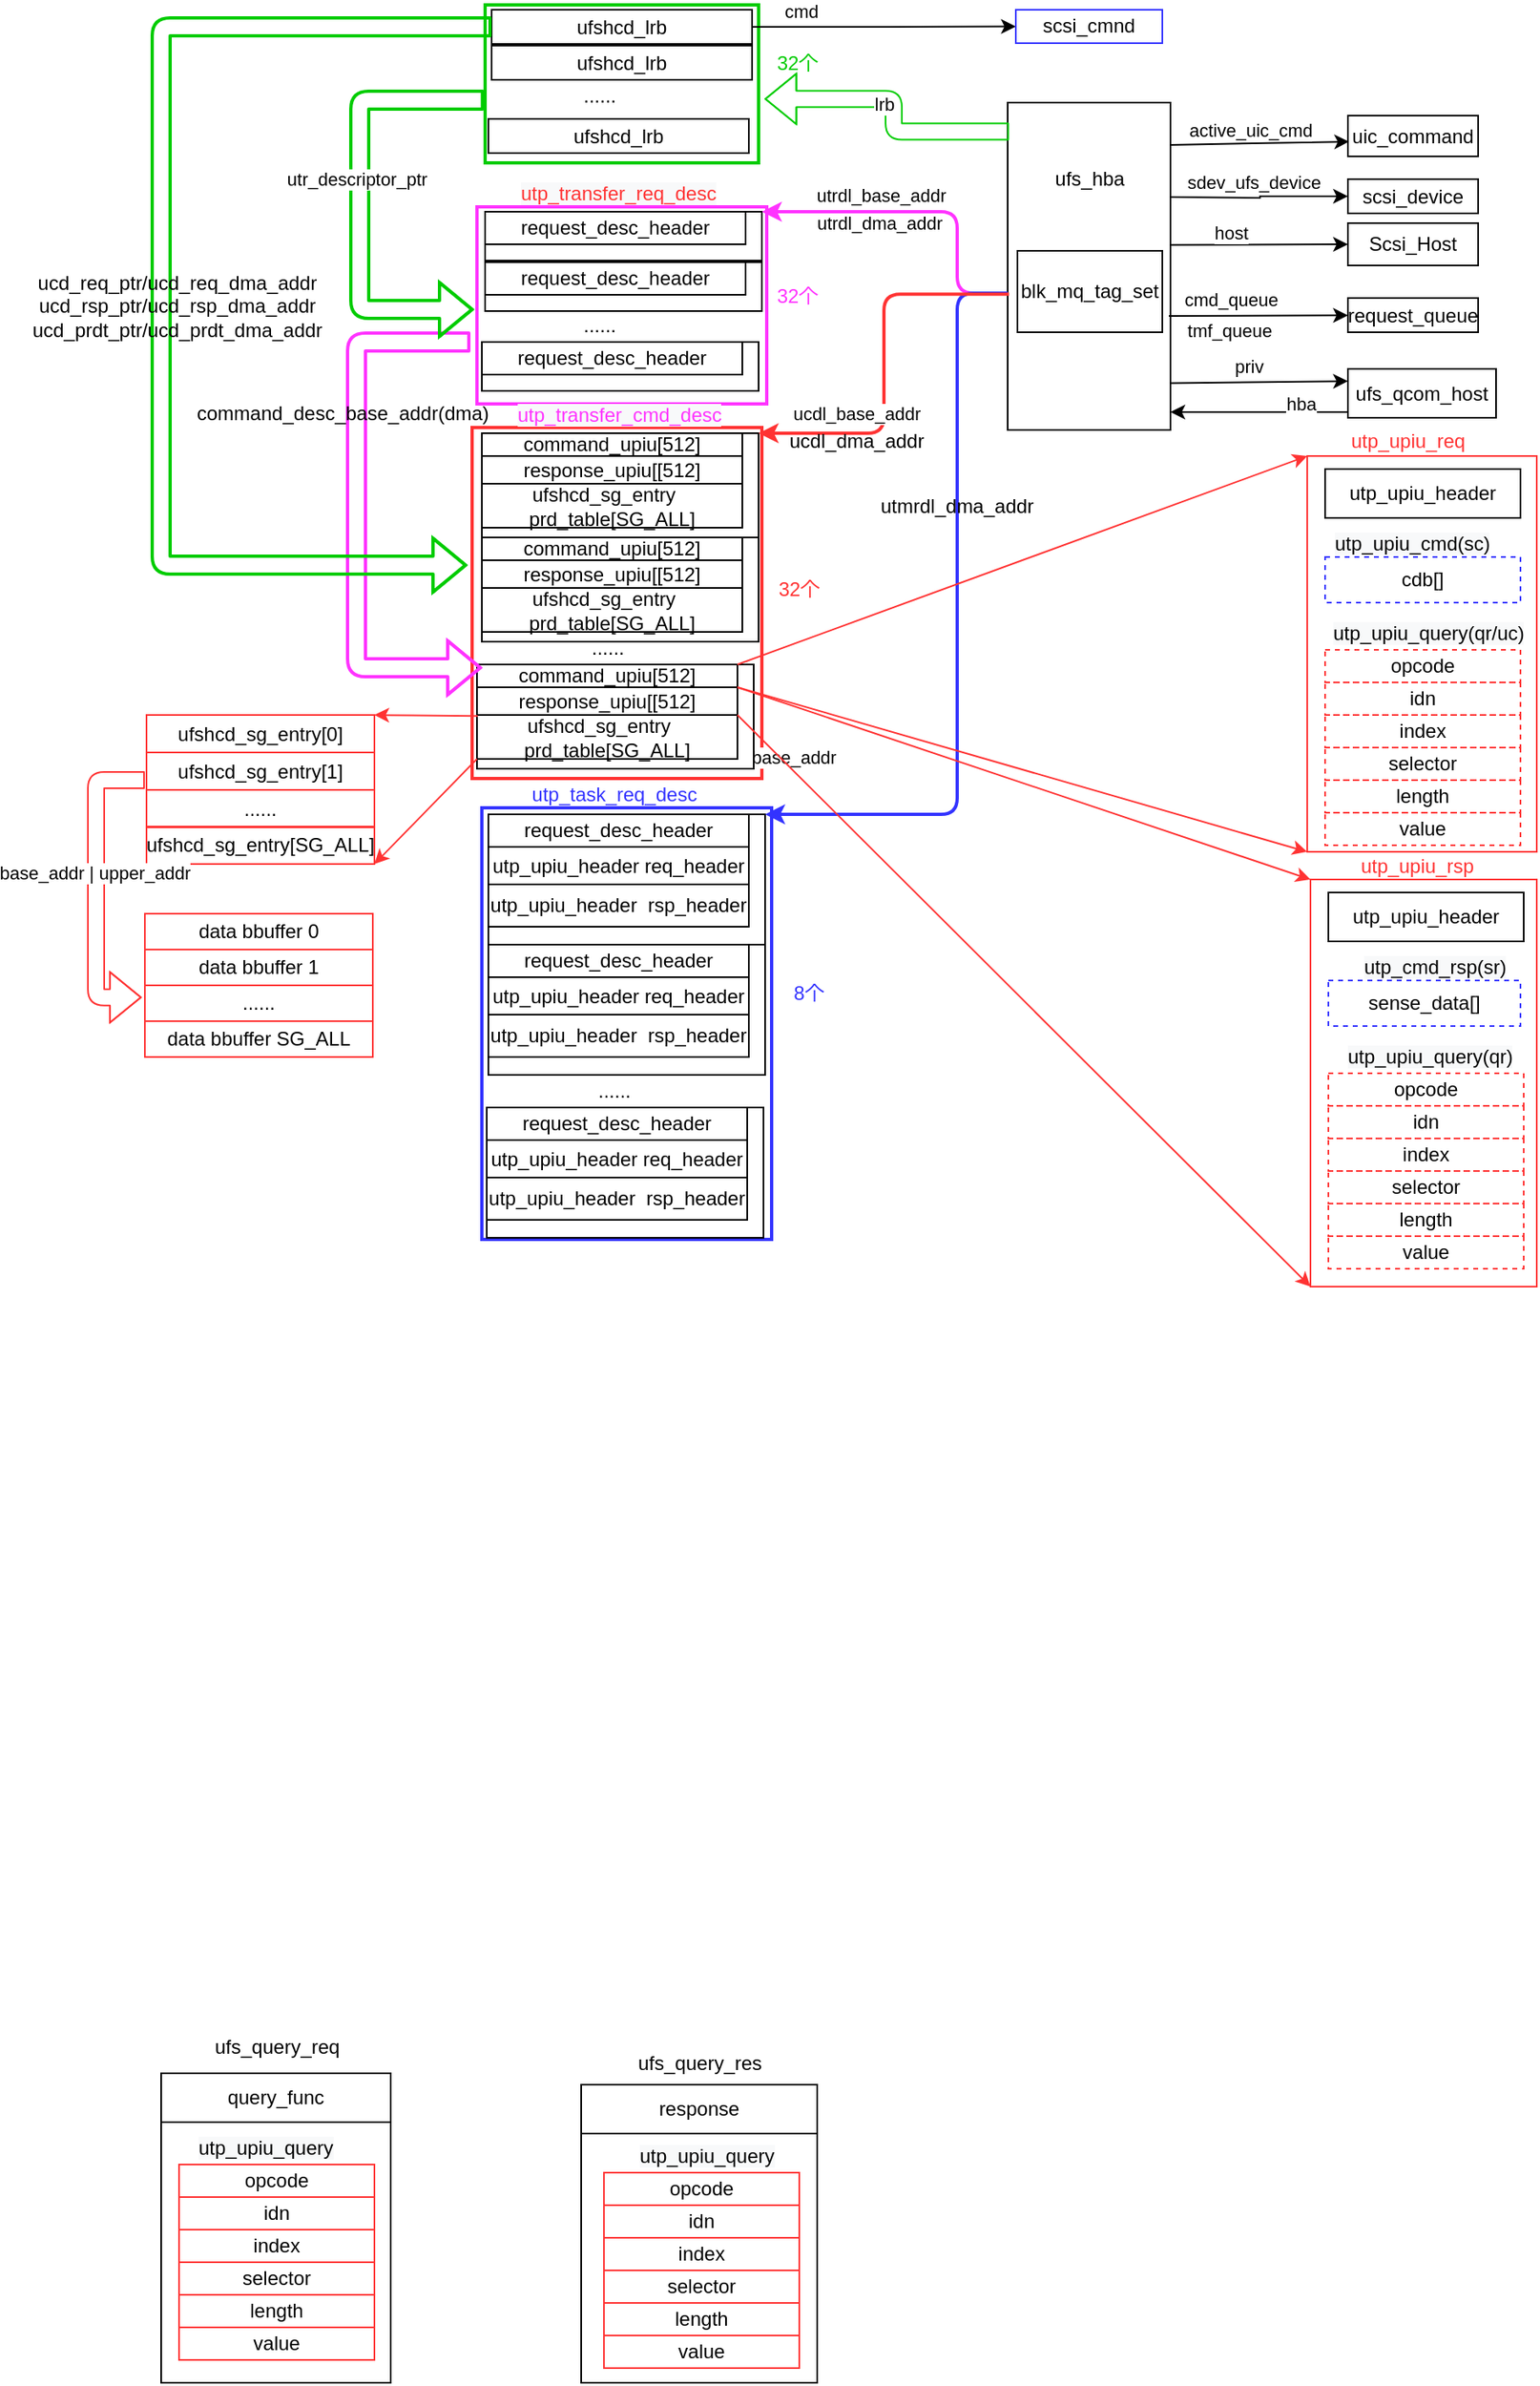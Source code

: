 <mxfile version="14.6.13" type="github">
  <diagram id="3GuXjz2IXrO3tX7AWPHp" name="Page-1">
    <mxGraphModel dx="1562" dy="1463" grid="1" gridSize="10" guides="1" tooltips="1" connect="1" arrows="1" fold="1" page="0" pageScale="1" pageWidth="827" pageHeight="1169" math="0" shadow="0">
      <root>
        <mxCell id="0" />
        <mxCell id="1" parent="0" />
        <mxCell id="lNNQF_8TXbGnCq8DfVAC-144" value="" style="rounded=0;whiteSpace=wrap;html=1;strokeWidth=1;fillColor=none;strokeColor=#FF3333;" vertex="1" parent="1">
          <mxGeometry x="994" y="-363" width="141" height="243" as="geometry" />
        </mxCell>
        <mxCell id="lNNQF_8TXbGnCq8DfVAC-138" value="utp_upiu_header" style="rounded=0;whiteSpace=wrap;html=1;strokeWidth=1;fillColor=none;" vertex="1" parent="1">
          <mxGeometry x="1005" y="-355" width="120" height="30" as="geometry" />
        </mxCell>
        <mxCell id="lNNQF_8TXbGnCq8DfVAC-128" value="" style="rounded=0;whiteSpace=wrap;html=1;strokeWidth=2;strokeColor=#00CC00;" vertex="1" parent="1">
          <mxGeometry x="489" y="-640" width="168" height="97" as="geometry" />
        </mxCell>
        <mxCell id="lNNQF_8TXbGnCq8DfVAC-114" value="" style="rounded=0;whiteSpace=wrap;html=1;strokeColor=#3333FF;strokeWidth=2;" vertex="1" parent="1">
          <mxGeometry x="487" y="-147" width="178" height="265" as="geometry" />
        </mxCell>
        <mxCell id="lNNQF_8TXbGnCq8DfVAC-103" value="" style="rounded=0;whiteSpace=wrap;html=1;strokeWidth=2;strokeColor=#FF3333;" vertex="1" parent="1">
          <mxGeometry x="481" y="-380.5" width="178" height="215.5" as="geometry" />
        </mxCell>
        <mxCell id="lNNQF_8TXbGnCq8DfVAC-102" value="" style="rounded=0;whiteSpace=wrap;html=1;strokeWidth=2;strokeColor=#FF33FF;" vertex="1" parent="1">
          <mxGeometry x="484" y="-516" width="178" height="121" as="geometry" />
        </mxCell>
        <mxCell id="lNNQF_8TXbGnCq8DfVAC-21" style="edgeStyle=orthogonalEdgeStyle;rounded=0;orthogonalLoop=1;jettySize=auto;html=1;entryX=0;entryY=0.5;entryDx=0;entryDy=0;" edge="1" parent="1" target="lNNQF_8TXbGnCq8DfVAC-20">
          <mxGeometry relative="1" as="geometry">
            <mxPoint x="910" y="-522" as="sourcePoint" />
          </mxGeometry>
        </mxCell>
        <mxCell id="lNNQF_8TXbGnCq8DfVAC-22" value="sdev_ufs_device" style="edgeLabel;html=1;align=center;verticalAlign=middle;resizable=0;points=[];" vertex="1" connectable="0" parent="lNNQF_8TXbGnCq8DfVAC-21">
          <mxGeometry x="-0.743" y="-2" relative="1" as="geometry">
            <mxPoint x="37" y="-11" as="offset" />
          </mxGeometry>
        </mxCell>
        <mxCell id="lNNQF_8TXbGnCq8DfVAC-1" value="" style="rounded=0;whiteSpace=wrap;html=1;" vertex="1" parent="1">
          <mxGeometry x="810" y="-580" width="100" height="201" as="geometry" />
        </mxCell>
        <mxCell id="lNNQF_8TXbGnCq8DfVAC-2" value="" style="rounded=0;whiteSpace=wrap;html=1;" vertex="1" parent="1">
          <mxGeometry x="489" y="-513" width="170" height="30" as="geometry" />
        </mxCell>
        <mxCell id="lNNQF_8TXbGnCq8DfVAC-3" value="" style="rounded=0;whiteSpace=wrap;html=1;" vertex="1" parent="1">
          <mxGeometry x="487" y="-377" width="170" height="64" as="geometry" />
        </mxCell>
        <mxCell id="lNNQF_8TXbGnCq8DfVAC-4" value="" style="rounded=0;whiteSpace=wrap;html=1;" vertex="1" parent="1">
          <mxGeometry x="491" y="-143" width="170" height="80" as="geometry" />
        </mxCell>
        <mxCell id="lNNQF_8TXbGnCq8DfVAC-5" value="" style="edgeStyle=elbowEdgeStyle;elbow=horizontal;endArrow=classic;html=1;exitX=0;exitY=0.5;exitDx=0;exitDy=0;entryX=1;entryY=0;entryDx=0;entryDy=0;strokeWidth=2;strokeColor=#FF33FF;" edge="1" parent="1" target="lNNQF_8TXbGnCq8DfVAC-2">
          <mxGeometry width="50" height="50" relative="1" as="geometry">
            <mxPoint x="810" y="-463" as="sourcePoint" />
            <mxPoint x="709" y="-518" as="targetPoint" />
            <Array as="points">
              <mxPoint x="779" y="-493" />
            </Array>
          </mxGeometry>
        </mxCell>
        <mxCell id="lNNQF_8TXbGnCq8DfVAC-12" value="utrdl_base_addr" style="edgeLabel;html=1;align=center;verticalAlign=middle;resizable=0;points=[];" vertex="1" connectable="0" parent="lNNQF_8TXbGnCq8DfVAC-5">
          <mxGeometry x="0.342" y="2" relative="1" as="geometry">
            <mxPoint x="7" y="-12" as="offset" />
          </mxGeometry>
        </mxCell>
        <mxCell id="lNNQF_8TXbGnCq8DfVAC-68" value="utrdl_dma_addr" style="edgeLabel;html=1;align=center;verticalAlign=middle;resizable=0;points=[];" vertex="1" connectable="0" parent="lNNQF_8TXbGnCq8DfVAC-5">
          <mxGeometry x="0.327" relative="1" as="geometry">
            <mxPoint x="4" y="7" as="offset" />
          </mxGeometry>
        </mxCell>
        <mxCell id="lNNQF_8TXbGnCq8DfVAC-9" value="" style="edgeStyle=elbowEdgeStyle;elbow=horizontal;endArrow=classic;html=1;exitX=0;exitY=0.5;exitDx=0;exitDy=0;entryX=1;entryY=0;entryDx=0;entryDy=0;strokeColor=#3333FF;strokeWidth=2;" edge="1" parent="1" target="lNNQF_8TXbGnCq8DfVAC-4">
          <mxGeometry width="50" height="50" relative="1" as="geometry">
            <mxPoint x="810" y="-463" as="sourcePoint" />
            <mxPoint x="919" y="-373" as="targetPoint" />
            <Array as="points">
              <mxPoint x="779" y="-453" />
            </Array>
          </mxGeometry>
        </mxCell>
        <mxCell id="lNNQF_8TXbGnCq8DfVAC-13" value="utmrdl_base_addr" style="edgeLabel;html=1;align=center;verticalAlign=middle;resizable=0;points=[];" vertex="1" connectable="0" parent="lNNQF_8TXbGnCq8DfVAC-9">
          <mxGeometry x="0.452" y="-3" relative="1" as="geometry">
            <mxPoint x="-116" y="-25" as="offset" />
          </mxGeometry>
        </mxCell>
        <mxCell id="lNNQF_8TXbGnCq8DfVAC-10" value="" style="edgeStyle=elbowEdgeStyle;elbow=horizontal;endArrow=classic;html=1;entryX=1;entryY=0;entryDx=0;entryDy=0;exitX=0.008;exitY=0.585;exitDx=0;exitDy=0;exitPerimeter=0;strokeWidth=2;strokeColor=#FF3333;" edge="1" parent="1" source="lNNQF_8TXbGnCq8DfVAC-1" target="lNNQF_8TXbGnCq8DfVAC-3">
          <mxGeometry width="50" height="50" relative="1" as="geometry">
            <mxPoint x="789" y="-463" as="sourcePoint" />
            <mxPoint x="819" y="-243" as="targetPoint" />
            <Array as="points" />
          </mxGeometry>
        </mxCell>
        <mxCell id="lNNQF_8TXbGnCq8DfVAC-11" value="ucdl_base_addr" style="edgeLabel;html=1;align=center;verticalAlign=middle;resizable=0;points=[];" vertex="1" connectable="0" parent="lNNQF_8TXbGnCq8DfVAC-10">
          <mxGeometry x="0.275" y="1" relative="1" as="geometry">
            <mxPoint x="-18" y="-3" as="offset" />
          </mxGeometry>
        </mxCell>
        <mxCell id="lNNQF_8TXbGnCq8DfVAC-14" value="Scsi_Host" style="rounded=0;whiteSpace=wrap;html=1;" vertex="1" parent="1">
          <mxGeometry x="1019" y="-506" width="80" height="26" as="geometry" />
        </mxCell>
        <mxCell id="lNNQF_8TXbGnCq8DfVAC-15" value="" style="endArrow=classic;html=1;entryX=0;entryY=0.5;entryDx=0;entryDy=0;exitX=1.002;exitY=0.435;exitDx=0;exitDy=0;exitPerimeter=0;" edge="1" parent="1" source="lNNQF_8TXbGnCq8DfVAC-1" target="lNNQF_8TXbGnCq8DfVAC-14">
          <mxGeometry width="50" height="50" relative="1" as="geometry">
            <mxPoint x="913" y="-493" as="sourcePoint" />
            <mxPoint x="979" y="-401" as="targetPoint" />
          </mxGeometry>
        </mxCell>
        <mxCell id="lNNQF_8TXbGnCq8DfVAC-16" value="host" style="edgeLabel;html=1;align=center;verticalAlign=middle;resizable=0;points=[];" vertex="1" connectable="0" parent="lNNQF_8TXbGnCq8DfVAC-15">
          <mxGeometry x="-0.536" y="2" relative="1" as="geometry">
            <mxPoint x="12" y="-6" as="offset" />
          </mxGeometry>
        </mxCell>
        <mxCell id="lNNQF_8TXbGnCq8DfVAC-17" value="request_queue" style="rounded=0;whiteSpace=wrap;html=1;" vertex="1" parent="1">
          <mxGeometry x="1019" y="-460" width="80" height="21" as="geometry" />
        </mxCell>
        <mxCell id="lNNQF_8TXbGnCq8DfVAC-18" value="" style="endArrow=classic;html=1;" edge="1" parent="1" target="lNNQF_8TXbGnCq8DfVAC-17">
          <mxGeometry width="50" height="50" relative="1" as="geometry">
            <mxPoint x="909" y="-449" as="sourcePoint" />
            <mxPoint x="999" y="-465" as="targetPoint" />
          </mxGeometry>
        </mxCell>
        <mxCell id="lNNQF_8TXbGnCq8DfVAC-19" value="cmd_queue" style="edgeLabel;html=1;align=center;verticalAlign=middle;resizable=0;points=[];" vertex="1" connectable="0" parent="lNNQF_8TXbGnCq8DfVAC-18">
          <mxGeometry x="-0.408" y="1" relative="1" as="geometry">
            <mxPoint x="5" y="-9" as="offset" />
          </mxGeometry>
        </mxCell>
        <mxCell id="lNNQF_8TXbGnCq8DfVAC-26" value="tmf_queue" style="edgeLabel;html=1;align=center;verticalAlign=middle;resizable=0;points=[];" vertex="1" connectable="0" parent="lNNQF_8TXbGnCq8DfVAC-18">
          <mxGeometry x="0.213" y="2" relative="1" as="geometry">
            <mxPoint x="-30" y="11" as="offset" />
          </mxGeometry>
        </mxCell>
        <mxCell id="lNNQF_8TXbGnCq8DfVAC-20" value="scsi_device" style="rounded=0;whiteSpace=wrap;html=1;" vertex="1" parent="1">
          <mxGeometry x="1019" y="-533" width="80" height="21" as="geometry" />
        </mxCell>
        <mxCell id="lNNQF_8TXbGnCq8DfVAC-23" value="ufshcd_lrb" style="rounded=0;whiteSpace=wrap;html=1;" vertex="1" parent="1">
          <mxGeometry x="491" y="-570" width="160" height="21" as="geometry" />
        </mxCell>
        <mxCell id="lNNQF_8TXbGnCq8DfVAC-27" value="ufs_hba" style="text;html=1;strokeColor=none;fillColor=none;align=center;verticalAlign=middle;whiteSpace=wrap;rounded=0;" vertex="1" parent="1">
          <mxGeometry x="830.5" y="-543" width="59" height="20" as="geometry" />
        </mxCell>
        <mxCell id="lNNQF_8TXbGnCq8DfVAC-28" value="blk_mq_tag_set" style="rounded=0;whiteSpace=wrap;html=1;" vertex="1" parent="1">
          <mxGeometry x="816" y="-489" width="89" height="50" as="geometry" />
        </mxCell>
        <mxCell id="lNNQF_8TXbGnCq8DfVAC-30" value="uic_command" style="rounded=0;whiteSpace=wrap;html=1;" vertex="1" parent="1">
          <mxGeometry x="1019" y="-572" width="80" height="25" as="geometry" />
        </mxCell>
        <mxCell id="lNNQF_8TXbGnCq8DfVAC-31" value="" style="endArrow=classic;html=1;entryX=0.009;entryY=0.638;entryDx=0;entryDy=0;entryPerimeter=0;exitX=0.997;exitY=0.114;exitDx=0;exitDy=0;exitPerimeter=0;" edge="1" parent="1" target="lNNQF_8TXbGnCq8DfVAC-30">
          <mxGeometry width="50" height="50" relative="1" as="geometry">
            <mxPoint x="909.7" y="-554.04" as="sourcePoint" />
            <mxPoint x="869" y="-352" as="targetPoint" />
          </mxGeometry>
        </mxCell>
        <mxCell id="lNNQF_8TXbGnCq8DfVAC-34" value="active_uic_cmd" style="edgeLabel;html=1;align=center;verticalAlign=middle;resizable=0;points=[];" vertex="1" connectable="0" parent="lNNQF_8TXbGnCq8DfVAC-31">
          <mxGeometry x="-0.591" relative="1" as="geometry">
            <mxPoint x="27" y="-9" as="offset" />
          </mxGeometry>
        </mxCell>
        <mxCell id="lNNQF_8TXbGnCq8DfVAC-52" value="ufs_qcom_host" style="rounded=0;whiteSpace=wrap;html=1;" vertex="1" parent="1">
          <mxGeometry x="1019" y="-416.5" width="91" height="30" as="geometry" />
        </mxCell>
        <mxCell id="lNNQF_8TXbGnCq8DfVAC-53" value="" style="endArrow=classic;html=1;exitX=1;exitY=0.857;exitDx=0;exitDy=0;exitPerimeter=0;entryX=0;entryY=0.25;entryDx=0;entryDy=0;" edge="1" parent="1" source="lNNQF_8TXbGnCq8DfVAC-1" target="lNNQF_8TXbGnCq8DfVAC-52">
          <mxGeometry width="50" height="50" relative="1" as="geometry">
            <mxPoint x="882" y="-379" as="sourcePoint" />
            <mxPoint x="781" y="-343" as="targetPoint" />
          </mxGeometry>
        </mxCell>
        <mxCell id="lNNQF_8TXbGnCq8DfVAC-54" value="priv" style="edgeLabel;html=1;align=center;verticalAlign=middle;resizable=0;points=[];" vertex="1" connectable="0" parent="lNNQF_8TXbGnCq8DfVAC-53">
          <mxGeometry x="-0.304" y="2" relative="1" as="geometry">
            <mxPoint x="10" y="-8" as="offset" />
          </mxGeometry>
        </mxCell>
        <mxCell id="lNNQF_8TXbGnCq8DfVAC-55" value="" style="endArrow=classic;html=1;entryX=1;entryY=1;entryDx=0;entryDy=0;" edge="1" parent="1">
          <mxGeometry width="50" height="50" relative="1" as="geometry">
            <mxPoint x="1019" y="-390" as="sourcePoint" />
            <mxPoint x="910" y="-390" as="targetPoint" />
          </mxGeometry>
        </mxCell>
        <mxCell id="lNNQF_8TXbGnCq8DfVAC-56" value="hba" style="edgeLabel;html=1;align=center;verticalAlign=middle;resizable=0;points=[];" vertex="1" connectable="0" parent="lNNQF_8TXbGnCq8DfVAC-55">
          <mxGeometry x="-0.636" relative="1" as="geometry">
            <mxPoint x="-9" y="-5" as="offset" />
          </mxGeometry>
        </mxCell>
        <mxCell id="lNNQF_8TXbGnCq8DfVAC-57" value="&lt;font color=&quot;#3333ff&quot;&gt;utp_task_req_desc&lt;/font&gt;" style="text;html=1;strokeColor=none;fillColor=none;align=center;verticalAlign=middle;whiteSpace=wrap;rounded=0;" vertex="1" parent="1">
          <mxGeometry x="526.5" y="-165" width="83" height="20" as="geometry" />
        </mxCell>
        <mxCell id="lNNQF_8TXbGnCq8DfVAC-58" value="&lt;span style=&quot;font-family: &amp;#34;helvetica&amp;#34; ; font-size: 12px ; font-style: normal ; font-weight: 400 ; letter-spacing: normal ; text-align: center ; text-indent: 0px ; text-transform: none ; word-spacing: 0px ; background-color: rgb(248 , 249 , 250) ; display: inline ; float: none&quot;&gt;&lt;font color=&quot;#ff33ff&quot;&gt;utp_transfer_cmd_desc&lt;/font&gt;&lt;/span&gt;" style="text;whiteSpace=wrap;html=1;" vertex="1" parent="1">
          <mxGeometry x="507" y="-402" width="130" height="20" as="geometry" />
        </mxCell>
        <mxCell id="lNNQF_8TXbGnCq8DfVAC-59" value="&lt;span style=&quot;font-family: &amp;#34;helvetica&amp;#34; ; font-size: 12px ; font-style: normal ; font-weight: 400 ; letter-spacing: normal ; text-align: center ; text-indent: 0px ; text-transform: none ; word-spacing: 0px ; background-color: rgb(248 , 249 , 250) ; display: inline ; float: none&quot;&gt;&lt;font color=&quot;#ff3333&quot;&gt;utp_transfer_req_desc&lt;/font&gt;&lt;/span&gt;" style="text;whiteSpace=wrap;html=1;" vertex="1" parent="1">
          <mxGeometry x="509" y="-538" width="120" height="20" as="geometry" />
        </mxCell>
        <mxCell id="lNNQF_8TXbGnCq8DfVAC-60" value="command_upiu[512]" style="rounded=0;whiteSpace=wrap;html=1;" vertex="1" parent="1">
          <mxGeometry x="487" y="-377" width="160" height="14" as="geometry" />
        </mxCell>
        <mxCell id="lNNQF_8TXbGnCq8DfVAC-61" value="response_upiu[[512]" style="rounded=0;whiteSpace=wrap;html=1;" vertex="1" parent="1">
          <mxGeometry x="487" y="-363" width="160" height="17" as="geometry" />
        </mxCell>
        <mxCell id="lNNQF_8TXbGnCq8DfVAC-62" value="ufshcd_sg_entry&amp;nbsp; &amp;nbsp; prd_table[SG_ALL]" style="rounded=0;whiteSpace=wrap;html=1;" vertex="1" parent="1">
          <mxGeometry x="487" y="-346" width="160" height="27" as="geometry" />
        </mxCell>
        <mxCell id="lNNQF_8TXbGnCq8DfVAC-64" value="request_desc_header" style="rounded=0;whiteSpace=wrap;html=1;" vertex="1" parent="1">
          <mxGeometry x="489" y="-513" width="160" height="20" as="geometry" />
        </mxCell>
        <mxCell id="lNNQF_8TXbGnCq8DfVAC-65" value="request_desc_header" style="rounded=0;whiteSpace=wrap;html=1;" vertex="1" parent="1">
          <mxGeometry x="491" y="-143" width="160" height="20" as="geometry" />
        </mxCell>
        <mxCell id="lNNQF_8TXbGnCq8DfVAC-66" value="utp_upiu_header req_header" style="rounded=0;whiteSpace=wrap;html=1;" vertex="1" parent="1">
          <mxGeometry x="491" y="-123" width="160" height="23" as="geometry" />
        </mxCell>
        <mxCell id="lNNQF_8TXbGnCq8DfVAC-67" value="utp_upiu_header&amp;nbsp; rsp_header" style="rounded=0;whiteSpace=wrap;html=1;" vertex="1" parent="1">
          <mxGeometry x="491" y="-100" width="160" height="26" as="geometry" />
        </mxCell>
        <mxCell id="lNNQF_8TXbGnCq8DfVAC-70" value="utmrdl_dma_addr" style="text;whiteSpace=wrap;html=1;" vertex="1" parent="1">
          <mxGeometry x="730" y="-346" width="94" height="20" as="geometry" />
        </mxCell>
        <mxCell id="lNNQF_8TXbGnCq8DfVAC-73" value="ucdl_dma_addr" style="text;whiteSpace=wrap;html=1;" vertex="1" parent="1">
          <mxGeometry x="674" y="-386.5" width="84" height="16.5" as="geometry" />
        </mxCell>
        <mxCell id="lNNQF_8TXbGnCq8DfVAC-77" value="" style="rounded=0;whiteSpace=wrap;html=1;" vertex="1" parent="1">
          <mxGeometry x="489" y="-482" width="170" height="30" as="geometry" />
        </mxCell>
        <mxCell id="lNNQF_8TXbGnCq8DfVAC-78" value="request_desc_header" style="rounded=0;whiteSpace=wrap;html=1;" vertex="1" parent="1">
          <mxGeometry x="489" y="-482" width="160" height="20" as="geometry" />
        </mxCell>
        <mxCell id="lNNQF_8TXbGnCq8DfVAC-81" value="......" style="text;html=1;align=center;verticalAlign=middle;resizable=0;points=[];autosize=1;strokeColor=none;" vertex="1" parent="1">
          <mxGeometry x="539" y="-453" width="40" height="20" as="geometry" />
        </mxCell>
        <mxCell id="lNNQF_8TXbGnCq8DfVAC-84" value="" style="rounded=0;whiteSpace=wrap;html=1;" vertex="1" parent="1">
          <mxGeometry x="487" y="-433" width="170" height="30" as="geometry" />
        </mxCell>
        <mxCell id="lNNQF_8TXbGnCq8DfVAC-85" value="request_desc_header" style="rounded=0;whiteSpace=wrap;html=1;" vertex="1" parent="1">
          <mxGeometry x="487" y="-433" width="160" height="20" as="geometry" />
        </mxCell>
        <mxCell id="lNNQF_8TXbGnCq8DfVAC-87" value="" style="rounded=0;whiteSpace=wrap;html=1;" vertex="1" parent="1">
          <mxGeometry x="487" y="-313" width="170" height="64" as="geometry" />
        </mxCell>
        <mxCell id="lNNQF_8TXbGnCq8DfVAC-88" value="command_upiu[512]" style="rounded=0;whiteSpace=wrap;html=1;" vertex="1" parent="1">
          <mxGeometry x="487" y="-313" width="160" height="14" as="geometry" />
        </mxCell>
        <mxCell id="lNNQF_8TXbGnCq8DfVAC-89" value="response_upiu[[512]" style="rounded=0;whiteSpace=wrap;html=1;" vertex="1" parent="1">
          <mxGeometry x="487" y="-299" width="160" height="17" as="geometry" />
        </mxCell>
        <mxCell id="lNNQF_8TXbGnCq8DfVAC-90" value="ufshcd_sg_entry&amp;nbsp; &amp;nbsp; prd_table[SG_ALL]" style="rounded=0;whiteSpace=wrap;html=1;" vertex="1" parent="1">
          <mxGeometry x="487" y="-282" width="160" height="27" as="geometry" />
        </mxCell>
        <mxCell id="lNNQF_8TXbGnCq8DfVAC-91" value="......" style="text;html=1;align=center;verticalAlign=middle;resizable=0;points=[];autosize=1;strokeColor=none;" vertex="1" parent="1">
          <mxGeometry x="544" y="-255" width="40" height="20" as="geometry" />
        </mxCell>
        <mxCell id="lNNQF_8TXbGnCq8DfVAC-92" value="" style="rounded=0;whiteSpace=wrap;html=1;" vertex="1" parent="1">
          <mxGeometry x="484" y="-235" width="170" height="64" as="geometry" />
        </mxCell>
        <mxCell id="lNNQF_8TXbGnCq8DfVAC-93" value="command_upiu[512]" style="rounded=0;whiteSpace=wrap;html=1;" vertex="1" parent="1">
          <mxGeometry x="484" y="-235" width="160" height="14" as="geometry" />
        </mxCell>
        <mxCell id="lNNQF_8TXbGnCq8DfVAC-94" value="response_upiu[[512]" style="rounded=0;whiteSpace=wrap;html=1;" vertex="1" parent="1">
          <mxGeometry x="484" y="-221" width="160" height="17" as="geometry" />
        </mxCell>
        <mxCell id="lNNQF_8TXbGnCq8DfVAC-95" value="ufshcd_sg_entry&amp;nbsp; &amp;nbsp; prd_table[SG_ALL]" style="rounded=0;whiteSpace=wrap;html=1;" vertex="1" parent="1">
          <mxGeometry x="484" y="-204" width="160" height="27" as="geometry" />
        </mxCell>
        <mxCell id="lNNQF_8TXbGnCq8DfVAC-100" value="" style="edgeStyle=elbowEdgeStyle;elbow=horizontal;endArrow=classic;html=1;entryX=0.019;entryY=0.143;entryDx=0;entryDy=0;entryPerimeter=0;strokeColor=#FF33FF;strokeWidth=2;shape=flexArrow;" edge="1" parent="1" target="lNNQF_8TXbGnCq8DfVAC-93">
          <mxGeometry width="50" height="50" relative="1" as="geometry">
            <mxPoint x="480" y="-433" as="sourcePoint" />
            <mxPoint x="418.92" y="-285" as="targetPoint" />
            <Array as="points">
              <mxPoint x="410" y="-330" />
            </Array>
          </mxGeometry>
        </mxCell>
        <mxCell id="lNNQF_8TXbGnCq8DfVAC-104" value="command_desc_base_addr(dma)" style="text;whiteSpace=wrap;html=1;" vertex="1" parent="1">
          <mxGeometry x="310" y="-403" width="170" height="30" as="geometry" />
        </mxCell>
        <mxCell id="lNNQF_8TXbGnCq8DfVAC-105" value="" style="rounded=0;whiteSpace=wrap;html=1;" vertex="1" parent="1">
          <mxGeometry x="491" y="-63" width="170" height="80" as="geometry" />
        </mxCell>
        <mxCell id="lNNQF_8TXbGnCq8DfVAC-106" value="request_desc_header" style="rounded=0;whiteSpace=wrap;html=1;" vertex="1" parent="1">
          <mxGeometry x="491" y="-63" width="160" height="20" as="geometry" />
        </mxCell>
        <mxCell id="lNNQF_8TXbGnCq8DfVAC-107" value="utp_upiu_header req_header" style="rounded=0;whiteSpace=wrap;html=1;" vertex="1" parent="1">
          <mxGeometry x="491" y="-43" width="160" height="23" as="geometry" />
        </mxCell>
        <mxCell id="lNNQF_8TXbGnCq8DfVAC-108" value="utp_upiu_header&amp;nbsp; rsp_header" style="rounded=0;whiteSpace=wrap;html=1;" vertex="1" parent="1">
          <mxGeometry x="491" y="-20" width="160" height="26" as="geometry" />
        </mxCell>
        <mxCell id="lNNQF_8TXbGnCq8DfVAC-109" value="" style="rounded=0;whiteSpace=wrap;html=1;" vertex="1" parent="1">
          <mxGeometry x="490" y="37" width="170" height="80" as="geometry" />
        </mxCell>
        <mxCell id="lNNQF_8TXbGnCq8DfVAC-110" value="request_desc_header" style="rounded=0;whiteSpace=wrap;html=1;" vertex="1" parent="1">
          <mxGeometry x="490" y="37" width="160" height="20" as="geometry" />
        </mxCell>
        <mxCell id="lNNQF_8TXbGnCq8DfVAC-111" value="utp_upiu_header req_header" style="rounded=0;whiteSpace=wrap;html=1;" vertex="1" parent="1">
          <mxGeometry x="490" y="57" width="160" height="23" as="geometry" />
        </mxCell>
        <mxCell id="lNNQF_8TXbGnCq8DfVAC-112" value="utp_upiu_header&amp;nbsp; rsp_header" style="rounded=0;whiteSpace=wrap;html=1;" vertex="1" parent="1">
          <mxGeometry x="490" y="80" width="160" height="26" as="geometry" />
        </mxCell>
        <mxCell id="lNNQF_8TXbGnCq8DfVAC-113" value="......" style="text;html=1;align=center;verticalAlign=middle;resizable=0;points=[];autosize=1;strokeColor=none;" vertex="1" parent="1">
          <mxGeometry x="548" y="17" width="40" height="20" as="geometry" />
        </mxCell>
        <mxCell id="lNNQF_8TXbGnCq8DfVAC-115" value="&lt;font color=&quot;#ff33ff&quot;&gt;32个&lt;/font&gt;" style="text;html=1;strokeColor=none;fillColor=none;align=center;verticalAlign=middle;whiteSpace=wrap;rounded=0;" vertex="1" parent="1">
          <mxGeometry x="661" y="-471" width="40" height="20" as="geometry" />
        </mxCell>
        <mxCell id="lNNQF_8TXbGnCq8DfVAC-116" value="&lt;font color=&quot;#ff3333&quot;&gt;32个&lt;/font&gt;" style="text;html=1;strokeColor=none;fillColor=none;align=center;verticalAlign=middle;whiteSpace=wrap;rounded=0;" vertex="1" parent="1">
          <mxGeometry x="662" y="-291" width="40" height="20" as="geometry" />
        </mxCell>
        <mxCell id="lNNQF_8TXbGnCq8DfVAC-117" value="&lt;font color=&quot;#3333ff&quot;&gt;8个&lt;/font&gt;" style="text;html=1;strokeColor=none;fillColor=none;align=center;verticalAlign=middle;whiteSpace=wrap;rounded=0;" vertex="1" parent="1">
          <mxGeometry x="668" y="-43" width="40" height="20" as="geometry" />
        </mxCell>
        <mxCell id="lNNQF_8TXbGnCq8DfVAC-118" value="" style="edgeStyle=elbowEdgeStyle;elbow=horizontal;endArrow=classic;html=1;exitX=-0.004;exitY=0.603;exitDx=0;exitDy=0;strokeWidth=2;exitPerimeter=0;shape=flexArrow;strokeColor=#00CC00;" edge="1" parent="1" source="lNNQF_8TXbGnCq8DfVAC-128">
          <mxGeometry width="50" height="50" relative="1" as="geometry">
            <mxPoint x="408.5" y="-601" as="sourcePoint" />
            <mxPoint x="482" y="-453" as="targetPoint" />
            <Array as="points">
              <mxPoint x="412" y="-503" />
            </Array>
          </mxGeometry>
        </mxCell>
        <mxCell id="lNNQF_8TXbGnCq8DfVAC-119" value="utr_descriptor_ptr" style="edgeLabel;html=1;align=center;verticalAlign=middle;resizable=0;points=[];" vertex="1" connectable="0" parent="lNNQF_8TXbGnCq8DfVAC-118">
          <mxGeometry x="-0.093" y="-2" relative="1" as="geometry">
            <mxPoint as="offset" />
          </mxGeometry>
        </mxCell>
        <mxCell id="lNNQF_8TXbGnCq8DfVAC-199" style="edgeStyle=orthogonalEdgeStyle;rounded=0;orthogonalLoop=1;jettySize=auto;html=1;entryX=0;entryY=0.5;entryDx=0;entryDy=0;strokeColor=#000000;strokeWidth=1;exitX=1;exitY=0.5;exitDx=0;exitDy=0;" edge="1" parent="1" source="lNNQF_8TXbGnCq8DfVAC-125" target="lNNQF_8TXbGnCq8DfVAC-198">
          <mxGeometry relative="1" as="geometry" />
        </mxCell>
        <mxCell id="lNNQF_8TXbGnCq8DfVAC-200" value="cmd" style="edgeLabel;html=1;align=center;verticalAlign=middle;resizable=0;points=[];" vertex="1" connectable="0" parent="lNNQF_8TXbGnCq8DfVAC-199">
          <mxGeometry x="-0.708" relative="1" as="geometry">
            <mxPoint x="6" y="-10" as="offset" />
          </mxGeometry>
        </mxCell>
        <mxCell id="lNNQF_8TXbGnCq8DfVAC-125" value="ufshcd_lrb" style="rounded=0;whiteSpace=wrap;html=1;" vertex="1" parent="1">
          <mxGeometry x="493" y="-637" width="160" height="21" as="geometry" />
        </mxCell>
        <mxCell id="lNNQF_8TXbGnCq8DfVAC-126" value="ufshcd_lrb" style="rounded=0;whiteSpace=wrap;html=1;" vertex="1" parent="1">
          <mxGeometry x="493" y="-615" width="160" height="21" as="geometry" />
        </mxCell>
        <mxCell id="lNNQF_8TXbGnCq8DfVAC-127" value="......" style="text;html=1;align=center;verticalAlign=middle;resizable=0;points=[];autosize=1;strokeColor=none;" vertex="1" parent="1">
          <mxGeometry x="539" y="-594.5" width="40" height="20" as="geometry" />
        </mxCell>
        <mxCell id="lNNQF_8TXbGnCq8DfVAC-129" value="" style="edgeStyle=elbowEdgeStyle;elbow=horizontal;endArrow=classic;html=1;exitX=0;exitY=0.5;exitDx=0;exitDy=0;strokeColor=#00CC00;strokeWidth=2;entryX=-0.017;entryY=0.392;entryDx=0;entryDy=0;entryPerimeter=0;shape=flexArrow;" edge="1" parent="1" source="lNNQF_8TXbGnCq8DfVAC-125" target="lNNQF_8TXbGnCq8DfVAC-103">
          <mxGeometry width="50" height="50" relative="1" as="geometry">
            <mxPoint x="327" y="-576.25" as="sourcePoint" />
            <mxPoint x="310" y="-469.75" as="targetPoint" />
            <Array as="points">
              <mxPoint x="290" y="-460" />
            </Array>
          </mxGeometry>
        </mxCell>
        <mxCell id="lNNQF_8TXbGnCq8DfVAC-133" value="ucd_req_ptr/ucd_req_dma_addr&lt;br&gt;ucd_rsp_ptr/ucd_rsp_dma_addr&lt;br&gt;ucd_prdt_ptr/ucd_prdt_dma_addr" style="text;html=1;strokeColor=none;fillColor=none;align=center;verticalAlign=middle;whiteSpace=wrap;rounded=0;" vertex="1" parent="1">
          <mxGeometry x="210" y="-480" width="180" height="49" as="geometry" />
        </mxCell>
        <mxCell id="lNNQF_8TXbGnCq8DfVAC-136" value="&lt;font color=&quot;#00cc00&quot;&gt;32个&lt;/font&gt;" style="text;html=1;strokeColor=none;fillColor=none;align=center;verticalAlign=middle;whiteSpace=wrap;rounded=0;" vertex="1" parent="1">
          <mxGeometry x="661" y="-614.5" width="40" height="20" as="geometry" />
        </mxCell>
        <mxCell id="lNNQF_8TXbGnCq8DfVAC-139" value="&lt;font color=&quot;#ff3333&quot;&gt;utp_upiu_req&lt;/font&gt;" style="text;whiteSpace=wrap;html=1;" vertex="1" parent="1">
          <mxGeometry x="1019" y="-386.5" width="100" height="30" as="geometry" />
        </mxCell>
        <mxCell id="lNNQF_8TXbGnCq8DfVAC-140" value="cdb[]" style="rounded=0;whiteSpace=wrap;html=1;strokeWidth=1;fillColor=none;dashed=1;strokeColor=#3333FF;" vertex="1" parent="1">
          <mxGeometry x="1005" y="-301" width="120" height="28" as="geometry" />
        </mxCell>
        <mxCell id="lNNQF_8TXbGnCq8DfVAC-141" value="opcode" style="rounded=0;whiteSpace=wrap;html=1;strokeWidth=1;fillColor=none;dashed=1;strokeColor=#FF3333;" vertex="1" parent="1">
          <mxGeometry x="1005" y="-244" width="120" height="20" as="geometry" />
        </mxCell>
        <mxCell id="lNNQF_8TXbGnCq8DfVAC-145" value="&lt;span style=&quot;color: rgb(0 , 0 , 0) ; font-family: &amp;#34;helvetica&amp;#34; ; font-size: 12px ; font-style: normal ; font-weight: 400 ; letter-spacing: normal ; text-align: center ; text-indent: 0px ; text-transform: none ; word-spacing: 0px ; background-color: rgb(248 , 249 , 250) ; display: inline ; float: none&quot;&gt;utp_upiu_cmd(sc)&lt;/span&gt;" style="text;whiteSpace=wrap;html=1;" vertex="1" parent="1">
          <mxGeometry x="1009" y="-323" width="100" height="20" as="geometry" />
        </mxCell>
        <mxCell id="lNNQF_8TXbGnCq8DfVAC-146" value="&lt;span style=&quot;color: rgb(0 , 0 , 0) ; font-family: &amp;#34;helvetica&amp;#34; ; font-size: 12px ; font-style: normal ; font-weight: 400 ; letter-spacing: normal ; text-align: center ; text-indent: 0px ; text-transform: none ; word-spacing: 0px ; background-color: rgb(248 , 249 , 250) ; display: inline ; float: none&quot;&gt;utp_upiu_query(qr/uc)&lt;/span&gt;" style="text;whiteSpace=wrap;html=1;dashed=1;" vertex="1" parent="1">
          <mxGeometry x="1008" y="-268" width="100" height="30" as="geometry" />
        </mxCell>
        <mxCell id="lNNQF_8TXbGnCq8DfVAC-147" value="idn" style="rounded=0;whiteSpace=wrap;html=1;strokeWidth=1;fillColor=none;dashed=1;strokeColor=#FF3333;" vertex="1" parent="1">
          <mxGeometry x="1005" y="-224" width="120" height="20" as="geometry" />
        </mxCell>
        <mxCell id="lNNQF_8TXbGnCq8DfVAC-148" value="index" style="rounded=0;whiteSpace=wrap;html=1;strokeWidth=1;fillColor=none;dashed=1;strokeColor=#FF3333;" vertex="1" parent="1">
          <mxGeometry x="1005" y="-204" width="120" height="20" as="geometry" />
        </mxCell>
        <mxCell id="lNNQF_8TXbGnCq8DfVAC-149" value="selector" style="rounded=0;whiteSpace=wrap;html=1;strokeWidth=1;fillColor=none;dashed=1;strokeColor=#FF3333;" vertex="1" parent="1">
          <mxGeometry x="1005" y="-184" width="120" height="20" as="geometry" />
        </mxCell>
        <mxCell id="lNNQF_8TXbGnCq8DfVAC-150" value="length" style="rounded=0;whiteSpace=wrap;html=1;strokeWidth=1;fillColor=none;dashed=1;strokeColor=#FF3333;" vertex="1" parent="1">
          <mxGeometry x="1005" y="-164" width="120" height="20" as="geometry" />
        </mxCell>
        <mxCell id="lNNQF_8TXbGnCq8DfVAC-151" value="value" style="rounded=0;whiteSpace=wrap;html=1;strokeWidth=1;fillColor=none;dashed=1;strokeColor=#FF3333;" vertex="1" parent="1">
          <mxGeometry x="1005" y="-144" width="120" height="20" as="geometry" />
        </mxCell>
        <mxCell id="lNNQF_8TXbGnCq8DfVAC-152" value="" style="rounded=0;whiteSpace=wrap;html=1;strokeWidth=1;fillColor=none;strokeColor=#FF3333;" vertex="1" parent="1">
          <mxGeometry x="996" y="-103" width="139" height="250" as="geometry" />
        </mxCell>
        <mxCell id="lNNQF_8TXbGnCq8DfVAC-153" value="utp_upiu_header" style="rounded=0;whiteSpace=wrap;html=1;strokeWidth=1;fillColor=none;" vertex="1" parent="1">
          <mxGeometry x="1007" y="-95" width="120" height="30" as="geometry" />
        </mxCell>
        <mxCell id="lNNQF_8TXbGnCq8DfVAC-154" value="&lt;font color=&quot;#ff3333&quot;&gt;utp_upiu_rsp&lt;/font&gt;" style="text;whiteSpace=wrap;html=1;" vertex="1" parent="1">
          <mxGeometry x="1025" y="-125" width="100" height="30" as="geometry" />
        </mxCell>
        <mxCell id="lNNQF_8TXbGnCq8DfVAC-155" value="sense_data[]" style="rounded=0;whiteSpace=wrap;html=1;strokeWidth=1;fillColor=none;dashed=1;strokeColor=#3333FF;" vertex="1" parent="1">
          <mxGeometry x="1007" y="-41" width="118" height="28" as="geometry" />
        </mxCell>
        <mxCell id="lNNQF_8TXbGnCq8DfVAC-156" value="opcode" style="rounded=0;whiteSpace=wrap;html=1;strokeWidth=1;fillColor=none;dashed=1;strokeColor=#FF3333;" vertex="1" parent="1">
          <mxGeometry x="1007" y="16" width="120" height="20" as="geometry" />
        </mxCell>
        <mxCell id="lNNQF_8TXbGnCq8DfVAC-157" value="&lt;span style=&quot;color: rgb(0 , 0 , 0) ; font-family: &amp;#34;helvetica&amp;#34; ; font-size: 12px ; font-style: normal ; font-weight: 400 ; letter-spacing: normal ; text-align: center ; text-indent: 0px ; text-transform: none ; word-spacing: 0px ; background-color: rgb(248 , 249 , 250) ; display: inline ; float: none&quot;&gt;utp_cmd_rsp(sr)&lt;/span&gt;" style="text;whiteSpace=wrap;html=1;" vertex="1" parent="1">
          <mxGeometry x="1027" y="-63" width="100" height="20" as="geometry" />
        </mxCell>
        <mxCell id="lNNQF_8TXbGnCq8DfVAC-158" value="&lt;span style=&quot;color: rgb(0 , 0 , 0) ; font-family: &amp;#34;helvetica&amp;#34; ; font-size: 12px ; font-style: normal ; font-weight: 400 ; letter-spacing: normal ; text-align: center ; text-indent: 0px ; text-transform: none ; word-spacing: 0px ; background-color: rgb(248 , 249 , 250) ; display: inline ; float: none&quot;&gt;utp_upiu_query(qr)&lt;/span&gt;" style="text;whiteSpace=wrap;html=1;dashed=1;" vertex="1" parent="1">
          <mxGeometry x="1017" y="-8" width="100" height="30" as="geometry" />
        </mxCell>
        <mxCell id="lNNQF_8TXbGnCq8DfVAC-159" value="idn" style="rounded=0;whiteSpace=wrap;html=1;strokeWidth=1;fillColor=none;dashed=1;strokeColor=#FF3333;" vertex="1" parent="1">
          <mxGeometry x="1007" y="36" width="120" height="20" as="geometry" />
        </mxCell>
        <mxCell id="lNNQF_8TXbGnCq8DfVAC-160" value="index" style="rounded=0;whiteSpace=wrap;html=1;strokeWidth=1;fillColor=none;dashed=1;strokeColor=#FF3333;" vertex="1" parent="1">
          <mxGeometry x="1007" y="56" width="120" height="20" as="geometry" />
        </mxCell>
        <mxCell id="lNNQF_8TXbGnCq8DfVAC-161" value="selector" style="rounded=0;whiteSpace=wrap;html=1;strokeWidth=1;fillColor=none;dashed=1;strokeColor=#FF3333;" vertex="1" parent="1">
          <mxGeometry x="1007" y="76" width="120" height="20" as="geometry" />
        </mxCell>
        <mxCell id="lNNQF_8TXbGnCq8DfVAC-162" value="length" style="rounded=0;whiteSpace=wrap;html=1;strokeWidth=1;fillColor=none;dashed=1;strokeColor=#FF3333;" vertex="1" parent="1">
          <mxGeometry x="1007" y="96" width="120" height="20" as="geometry" />
        </mxCell>
        <mxCell id="lNNQF_8TXbGnCq8DfVAC-163" value="value" style="rounded=0;whiteSpace=wrap;html=1;strokeWidth=1;fillColor=none;dashed=1;strokeColor=#FF3333;" vertex="1" parent="1">
          <mxGeometry x="1007" y="116" width="120" height="20" as="geometry" />
        </mxCell>
        <mxCell id="lNNQF_8TXbGnCq8DfVAC-164" value="" style="rounded=0;whiteSpace=wrap;html=1;strokeColor=#000000;strokeWidth=1;fillColor=none;" vertex="1" parent="1">
          <mxGeometry x="548" y="637" width="145" height="183" as="geometry" />
        </mxCell>
        <mxCell id="lNNQF_8TXbGnCq8DfVAC-165" value="response" style="rounded=0;whiteSpace=wrap;html=1;strokeWidth=1;fillColor=none;" vertex="1" parent="1">
          <mxGeometry x="548" y="637" width="145" height="30" as="geometry" />
        </mxCell>
        <mxCell id="lNNQF_8TXbGnCq8DfVAC-166" value="ufs_query_res" style="text;whiteSpace=wrap;html=1;" vertex="1" parent="1">
          <mxGeometry x="581" y="610" width="100" height="30" as="geometry" />
        </mxCell>
        <mxCell id="lNNQF_8TXbGnCq8DfVAC-176" value="" style="rounded=0;whiteSpace=wrap;html=1;strokeColor=#000000;strokeWidth=1;fillColor=none;" vertex="1" parent="1">
          <mxGeometry x="290" y="630" width="141" height="190" as="geometry" />
        </mxCell>
        <mxCell id="lNNQF_8TXbGnCq8DfVAC-178" value="ufs_query_req" style="text;whiteSpace=wrap;html=1;" vertex="1" parent="1">
          <mxGeometry x="321" y="600" width="100" height="30" as="geometry" />
        </mxCell>
        <mxCell id="lNNQF_8TXbGnCq8DfVAC-180" value="opcode" style="rounded=0;whiteSpace=wrap;html=1;strokeWidth=1;fillColor=none;strokeColor=#FF3333;" vertex="1" parent="1">
          <mxGeometry x="301" y="686" width="120" height="20" as="geometry" />
        </mxCell>
        <mxCell id="lNNQF_8TXbGnCq8DfVAC-182" value="&lt;span style=&quot;color: rgb(0 , 0 , 0) ; font-family: &amp;#34;helvetica&amp;#34; ; font-size: 12px ; font-style: normal ; font-weight: 400 ; letter-spacing: normal ; text-align: center ; text-indent: 0px ; text-transform: none ; word-spacing: 0px ; background-color: rgb(248 , 249 , 250) ; display: inline ; float: none&quot;&gt;utp_upiu_query&lt;/span&gt;" style="text;whiteSpace=wrap;html=1;dashed=1;" vertex="1" parent="1">
          <mxGeometry x="311" y="662" width="100" height="30" as="geometry" />
        </mxCell>
        <mxCell id="lNNQF_8TXbGnCq8DfVAC-183" value="idn" style="rounded=0;whiteSpace=wrap;html=1;strokeWidth=1;fillColor=none;strokeColor=#FF3333;" vertex="1" parent="1">
          <mxGeometry x="301" y="706" width="120" height="20" as="geometry" />
        </mxCell>
        <mxCell id="lNNQF_8TXbGnCq8DfVAC-184" value="index" style="rounded=0;whiteSpace=wrap;html=1;strokeWidth=1;fillColor=none;strokeColor=#FF3333;" vertex="1" parent="1">
          <mxGeometry x="301" y="726" width="120" height="20" as="geometry" />
        </mxCell>
        <mxCell id="lNNQF_8TXbGnCq8DfVAC-185" value="selector" style="rounded=0;whiteSpace=wrap;html=1;strokeWidth=1;fillColor=none;strokeColor=#FF3333;" vertex="1" parent="1">
          <mxGeometry x="301" y="746" width="120" height="20" as="geometry" />
        </mxCell>
        <mxCell id="lNNQF_8TXbGnCq8DfVAC-186" value="length" style="rounded=0;whiteSpace=wrap;html=1;strokeWidth=1;fillColor=none;strokeColor=#FF3333;" vertex="1" parent="1">
          <mxGeometry x="301" y="766" width="120" height="20" as="geometry" />
        </mxCell>
        <mxCell id="lNNQF_8TXbGnCq8DfVAC-187" value="value" style="rounded=0;whiteSpace=wrap;html=1;strokeWidth=1;fillColor=none;strokeColor=#FF3333;" vertex="1" parent="1">
          <mxGeometry x="301" y="786" width="120" height="20" as="geometry" />
        </mxCell>
        <mxCell id="lNNQF_8TXbGnCq8DfVAC-190" value="query_func" style="rounded=0;whiteSpace=wrap;html=1;strokeWidth=1;fillColor=none;" vertex="1" parent="1">
          <mxGeometry x="290" y="630" width="141" height="30" as="geometry" />
        </mxCell>
        <mxCell id="lNNQF_8TXbGnCq8DfVAC-191" value="opcode" style="rounded=0;whiteSpace=wrap;html=1;strokeWidth=1;fillColor=none;strokeColor=#FF3333;" vertex="1" parent="1">
          <mxGeometry x="562" y="691" width="120" height="20" as="geometry" />
        </mxCell>
        <mxCell id="lNNQF_8TXbGnCq8DfVAC-192" value="&lt;span style=&quot;color: rgb(0 , 0 , 0) ; font-family: &amp;#34;helvetica&amp;#34; ; font-size: 12px ; font-style: normal ; font-weight: 400 ; letter-spacing: normal ; text-align: center ; text-indent: 0px ; text-transform: none ; word-spacing: 0px ; background-color: rgb(248 , 249 , 250) ; display: inline ; float: none&quot;&gt;utp_upiu_query&lt;/span&gt;" style="text;whiteSpace=wrap;html=1;dashed=1;" vertex="1" parent="1">
          <mxGeometry x="582" y="667" width="100" height="30" as="geometry" />
        </mxCell>
        <mxCell id="lNNQF_8TXbGnCq8DfVAC-193" value="idn" style="rounded=0;whiteSpace=wrap;html=1;strokeWidth=1;fillColor=none;strokeColor=#FF3333;" vertex="1" parent="1">
          <mxGeometry x="562" y="711" width="120" height="20" as="geometry" />
        </mxCell>
        <mxCell id="lNNQF_8TXbGnCq8DfVAC-194" value="index" style="rounded=0;whiteSpace=wrap;html=1;strokeWidth=1;fillColor=none;strokeColor=#FF3333;" vertex="1" parent="1">
          <mxGeometry x="562" y="731" width="120" height="20" as="geometry" />
        </mxCell>
        <mxCell id="lNNQF_8TXbGnCq8DfVAC-195" value="selector" style="rounded=0;whiteSpace=wrap;html=1;strokeWidth=1;fillColor=none;strokeColor=#FF3333;" vertex="1" parent="1">
          <mxGeometry x="562" y="751" width="120" height="20" as="geometry" />
        </mxCell>
        <mxCell id="lNNQF_8TXbGnCq8DfVAC-196" value="length" style="rounded=0;whiteSpace=wrap;html=1;strokeWidth=1;fillColor=none;strokeColor=#FF3333;" vertex="1" parent="1">
          <mxGeometry x="562" y="771" width="120" height="20" as="geometry" />
        </mxCell>
        <mxCell id="lNNQF_8TXbGnCq8DfVAC-197" value="value" style="rounded=0;whiteSpace=wrap;html=1;strokeWidth=1;fillColor=none;strokeColor=#FF3333;" vertex="1" parent="1">
          <mxGeometry x="562" y="791" width="120" height="20" as="geometry" />
        </mxCell>
        <mxCell id="lNNQF_8TXbGnCq8DfVAC-198" value="scsi_cmnd" style="rounded=0;whiteSpace=wrap;html=1;strokeColor=#3333FF;strokeWidth=1;fillColor=none;" vertex="1" parent="1">
          <mxGeometry x="815" y="-637" width="90" height="20.5" as="geometry" />
        </mxCell>
        <mxCell id="lNNQF_8TXbGnCq8DfVAC-201" value="" style="endArrow=classic;html=1;strokeWidth=1;entryX=0;entryY=0;entryDx=0;entryDy=0;exitX=1;exitY=0;exitDx=0;exitDy=0;strokeColor=#FF3333;" edge="1" parent="1" source="lNNQF_8TXbGnCq8DfVAC-93" target="lNNQF_8TXbGnCq8DfVAC-144">
          <mxGeometry width="50" height="50" relative="1" as="geometry">
            <mxPoint x="644" y="-231" as="sourcePoint" />
            <mxPoint x="690" y="-130" as="targetPoint" />
          </mxGeometry>
        </mxCell>
        <mxCell id="lNNQF_8TXbGnCq8DfVAC-202" value="" style="endArrow=classic;html=1;strokeWidth=1;exitX=1;exitY=0;exitDx=0;exitDy=0;entryX=0;entryY=1;entryDx=0;entryDy=0;strokeColor=#FF3333;" edge="1" parent="1" source="lNNQF_8TXbGnCq8DfVAC-94" target="lNNQF_8TXbGnCq8DfVAC-144">
          <mxGeometry width="50" height="50" relative="1" as="geometry">
            <mxPoint x="700" y="-80" as="sourcePoint" />
            <mxPoint x="750" y="-130" as="targetPoint" />
          </mxGeometry>
        </mxCell>
        <mxCell id="lNNQF_8TXbGnCq8DfVAC-203" value="" style="endArrow=classic;html=1;strokeWidth=1;exitX=1;exitY=1;exitDx=0;exitDy=0;entryX=0;entryY=0;entryDx=0;entryDy=0;strokeColor=#FF3333;" edge="1" parent="1" source="lNNQF_8TXbGnCq8DfVAC-93" target="lNNQF_8TXbGnCq8DfVAC-152">
          <mxGeometry width="50" height="50" relative="1" as="geometry">
            <mxPoint x="860" y="-20" as="sourcePoint" />
            <mxPoint x="910" y="-70" as="targetPoint" />
          </mxGeometry>
        </mxCell>
        <mxCell id="lNNQF_8TXbGnCq8DfVAC-204" value="" style="endArrow=classic;html=1;strokeWidth=1;exitX=1;exitY=0;exitDx=0;exitDy=0;entryX=0;entryY=1;entryDx=0;entryDy=0;strokeColor=#FF3333;" edge="1" parent="1" source="lNNQF_8TXbGnCq8DfVAC-95" target="lNNQF_8TXbGnCq8DfVAC-152">
          <mxGeometry width="50" height="50" relative="1" as="geometry">
            <mxPoint x="830" y="-20" as="sourcePoint" />
            <mxPoint x="880" y="-70" as="targetPoint" />
          </mxGeometry>
        </mxCell>
        <mxCell id="lNNQF_8TXbGnCq8DfVAC-206" value="ufshcd_sg_entry[0]" style="rounded=0;whiteSpace=wrap;html=1;strokeColor=#FF3333;strokeWidth=1;fillColor=none;" vertex="1" parent="1">
          <mxGeometry x="281" y="-204" width="140" height="23" as="geometry" />
        </mxCell>
        <mxCell id="lNNQF_8TXbGnCq8DfVAC-207" value="ufshcd_sg_entry[1]" style="rounded=0;whiteSpace=wrap;html=1;strokeColor=#FF3333;strokeWidth=1;fillColor=none;" vertex="1" parent="1">
          <mxGeometry x="281" y="-181" width="140" height="23" as="geometry" />
        </mxCell>
        <mxCell id="lNNQF_8TXbGnCq8DfVAC-208" value="......" style="rounded=0;whiteSpace=wrap;html=1;strokeColor=#FF3333;strokeWidth=1;fillColor=none;" vertex="1" parent="1">
          <mxGeometry x="281" y="-158" width="140" height="23" as="geometry" />
        </mxCell>
        <mxCell id="lNNQF_8TXbGnCq8DfVAC-209" value="&lt;span&gt;ufshcd_sg_entry[SG_ALL]&lt;/span&gt;" style="rounded=0;whiteSpace=wrap;html=1;strokeColor=#FF3333;strokeWidth=1;fillColor=none;" vertex="1" parent="1">
          <mxGeometry x="281" y="-135.5" width="140" height="23" as="geometry" />
        </mxCell>
        <mxCell id="lNNQF_8TXbGnCq8DfVAC-210" value="" style="endArrow=classic;html=1;strokeWidth=1;exitX=0.003;exitY=0.024;exitDx=0;exitDy=0;exitPerimeter=0;entryX=1;entryY=0;entryDx=0;entryDy=0;strokeColor=#FF3333;" edge="1" parent="1" source="lNNQF_8TXbGnCq8DfVAC-95" target="lNNQF_8TXbGnCq8DfVAC-206">
          <mxGeometry width="50" height="50" relative="1" as="geometry">
            <mxPoint x="482" y="-206" as="sourcePoint" />
            <mxPoint x="330" y="-30" as="targetPoint" />
          </mxGeometry>
        </mxCell>
        <mxCell id="lNNQF_8TXbGnCq8DfVAC-211" value="" style="endArrow=classic;html=1;strokeWidth=1;entryX=1;entryY=1;entryDx=0;entryDy=0;exitX=0;exitY=1;exitDx=0;exitDy=0;strokeColor=#FF3333;" edge="1" parent="1" source="lNNQF_8TXbGnCq8DfVAC-95" target="lNNQF_8TXbGnCq8DfVAC-209">
          <mxGeometry width="50" height="50" relative="1" as="geometry">
            <mxPoint x="485" y="-176" as="sourcePoint" />
            <mxPoint x="471" y="-110" as="targetPoint" />
          </mxGeometry>
        </mxCell>
        <mxCell id="lNNQF_8TXbGnCq8DfVAC-212" value="data bbuffer 0" style="rounded=0;whiteSpace=wrap;html=1;strokeColor=#FF3333;strokeWidth=1;fillColor=none;" vertex="1" parent="1">
          <mxGeometry x="280" y="-82" width="140" height="22" as="geometry" />
        </mxCell>
        <mxCell id="lNNQF_8TXbGnCq8DfVAC-213" value="data bbuffer 1" style="rounded=0;whiteSpace=wrap;html=1;strokeColor=#FF3333;strokeWidth=1;fillColor=none;" vertex="1" parent="1">
          <mxGeometry x="280" y="-60" width="140" height="22" as="geometry" />
        </mxCell>
        <mxCell id="lNNQF_8TXbGnCq8DfVAC-214" value="......" style="rounded=0;whiteSpace=wrap;html=1;strokeColor=#FF3333;strokeWidth=1;fillColor=none;" vertex="1" parent="1">
          <mxGeometry x="280" y="-38" width="140" height="22" as="geometry" />
        </mxCell>
        <mxCell id="lNNQF_8TXbGnCq8DfVAC-215" value="data bbuffer SG_ALL" style="rounded=0;whiteSpace=wrap;html=1;strokeColor=#FF3333;strokeWidth=1;fillColor=none;" vertex="1" parent="1">
          <mxGeometry x="280" y="-16" width="140" height="22" as="geometry" />
        </mxCell>
        <mxCell id="lNNQF_8TXbGnCq8DfVAC-216" value="" style="edgeStyle=elbowEdgeStyle;elbow=horizontal;endArrow=classic;html=1;strokeColor=#FF3333;strokeWidth=1;shape=flexArrow;entryX=-0.014;entryY=0.333;entryDx=0;entryDy=0;entryPerimeter=0;" edge="1" parent="1" target="lNNQF_8TXbGnCq8DfVAC-214">
          <mxGeometry width="50" height="50" relative="1" as="geometry">
            <mxPoint x="280" y="-164" as="sourcePoint" />
            <mxPoint x="250" y="-31.52" as="targetPoint" />
            <Array as="points">
              <mxPoint x="250" y="-90" />
            </Array>
          </mxGeometry>
        </mxCell>
        <mxCell id="lNNQF_8TXbGnCq8DfVAC-218" value="base_addr | upper_addr" style="edgeLabel;html=1;align=center;verticalAlign=middle;resizable=0;points=[];" vertex="1" connectable="0" parent="lNNQF_8TXbGnCq8DfVAC-216">
          <mxGeometry x="-0.089" y="-1" relative="1" as="geometry">
            <mxPoint as="offset" />
          </mxGeometry>
        </mxCell>
        <mxCell id="lNNQF_8TXbGnCq8DfVAC-220" value="" style="edgeStyle=elbowEdgeStyle;elbow=horizontal;endArrow=classic;html=1;strokeWidth=1;exitX=0.008;exitY=0.088;exitDx=0;exitDy=0;exitPerimeter=0;entryX=1.022;entryY=0.595;entryDx=0;entryDy=0;entryPerimeter=0;strokeColor=#00CC00;shape=flexArrow;" edge="1" parent="1" source="lNNQF_8TXbGnCq8DfVAC-1" target="lNNQF_8TXbGnCq8DfVAC-128">
          <mxGeometry width="50" height="50" relative="1" as="geometry">
            <mxPoint x="760" y="-660" as="sourcePoint" />
            <mxPoint x="660" y="-640" as="targetPoint" />
            <Array as="points">
              <mxPoint x="740" y="-591" />
            </Array>
          </mxGeometry>
        </mxCell>
        <mxCell id="lNNQF_8TXbGnCq8DfVAC-221" value="lrb" style="edgeLabel;html=1;align=center;verticalAlign=middle;resizable=0;points=[];" vertex="1" connectable="0" parent="lNNQF_8TXbGnCq8DfVAC-220">
          <mxGeometry x="0.14" y="3" relative="1" as="geometry">
            <mxPoint as="offset" />
          </mxGeometry>
        </mxCell>
      </root>
    </mxGraphModel>
  </diagram>
</mxfile>

